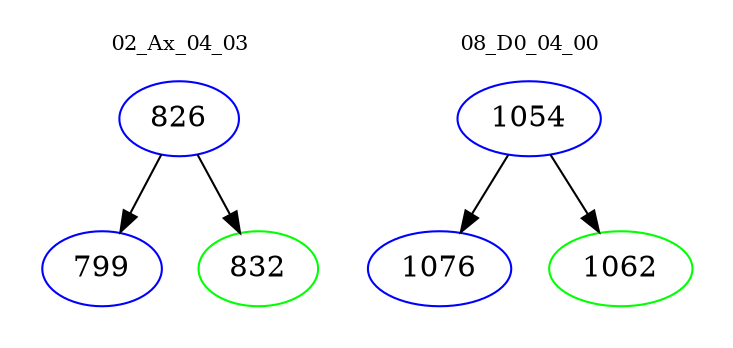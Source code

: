 digraph{
subgraph cluster_0 {
color = white
label = "02_Ax_04_03";
fontsize=10;
T0_826 [label="826", color="blue"]
T0_826 -> T0_799 [color="black"]
T0_799 [label="799", color="blue"]
T0_826 -> T0_832 [color="black"]
T0_832 [label="832", color="green"]
}
subgraph cluster_1 {
color = white
label = "08_D0_04_00";
fontsize=10;
T1_1054 [label="1054", color="blue"]
T1_1054 -> T1_1076 [color="black"]
T1_1076 [label="1076", color="blue"]
T1_1054 -> T1_1062 [color="black"]
T1_1062 [label="1062", color="green"]
}
}
